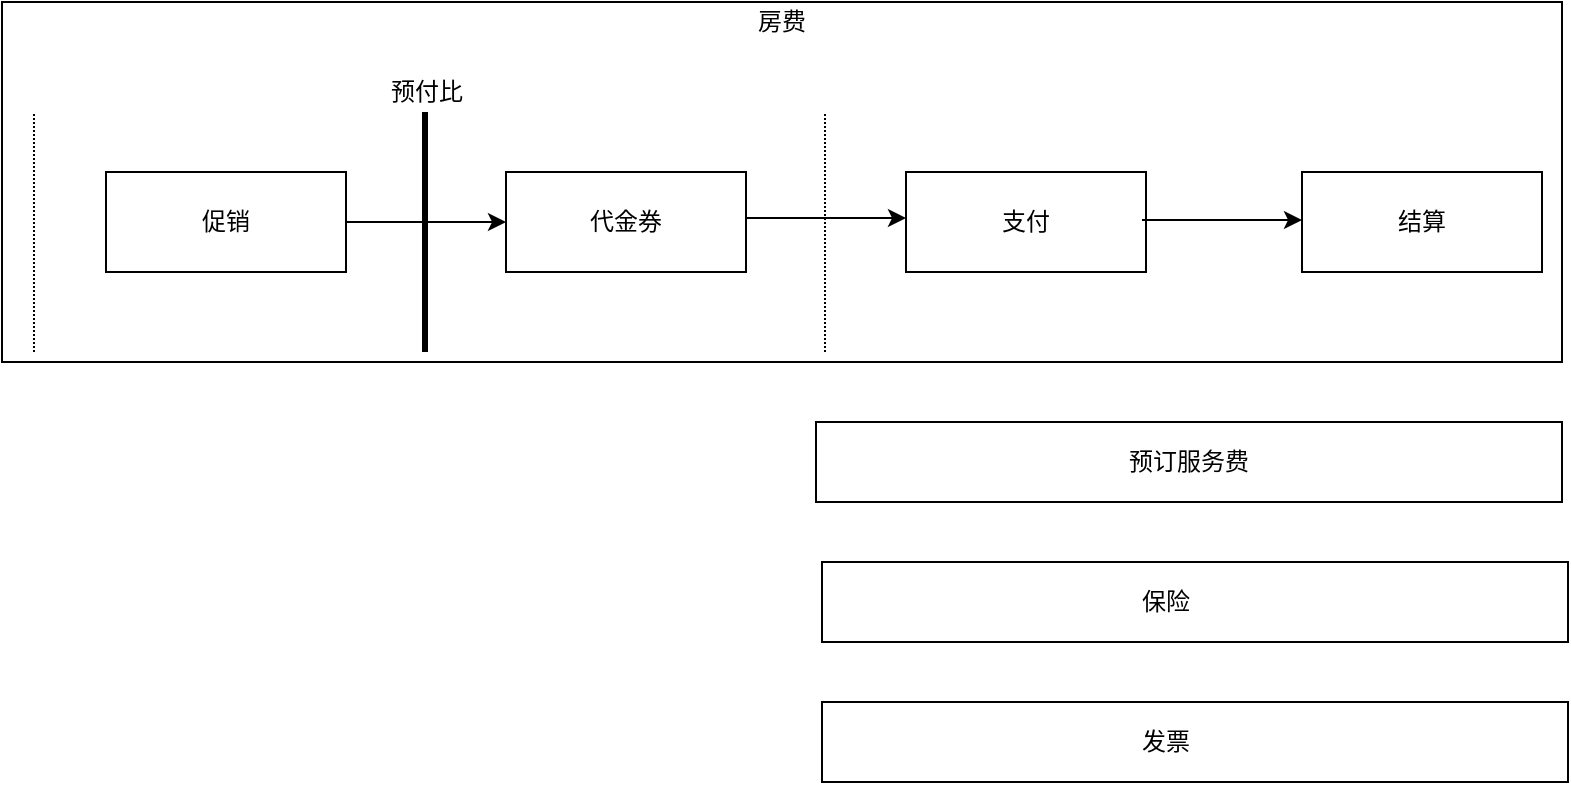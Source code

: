 <mxfile version="12.2.4" type="github" pages="1">
  <diagram id="00AGs9WIFjYDUy72hMxy" name="Page-1">
    <mxGraphModel dx="1412" dy="678" grid="1" gridSize="10" guides="1" tooltips="1" connect="1" arrows="1" fold="1" page="1" pageScale="1" pageWidth="827" pageHeight="1169" math="0" shadow="0">
      <root>
        <mxCell id="0"/>
        <mxCell id="1" parent="0"/>
        <mxCell id="SEsEHPRk8On-Nqwk6LlV-1" value="" style="rounded=0;whiteSpace=wrap;html=1;" vertex="1" parent="1">
          <mxGeometry x="20" y="50" width="780" height="180" as="geometry"/>
        </mxCell>
        <mxCell id="SEsEHPRk8On-Nqwk6LlV-2" value="促销" style="rounded=0;whiteSpace=wrap;html=1;" vertex="1" parent="1">
          <mxGeometry x="72" y="135" width="120" height="50" as="geometry"/>
        </mxCell>
        <mxCell id="SEsEHPRk8On-Nqwk6LlV-3" value="代金券" style="rounded=0;whiteSpace=wrap;html=1;" vertex="1" parent="1">
          <mxGeometry x="272" y="135" width="120" height="50" as="geometry"/>
        </mxCell>
        <mxCell id="SEsEHPRk8On-Nqwk6LlV-4" value="支付" style="rounded=0;whiteSpace=wrap;html=1;" vertex="1" parent="1">
          <mxGeometry x="472" y="135" width="120" height="50" as="geometry"/>
        </mxCell>
        <mxCell id="SEsEHPRk8On-Nqwk6LlV-5" value="" style="endArrow=classic;html=1;exitX=1;exitY=0.5;exitDx=0;exitDy=0;entryX=0;entryY=0.5;entryDx=0;entryDy=0;" edge="1" parent="1" source="SEsEHPRk8On-Nqwk6LlV-2" target="SEsEHPRk8On-Nqwk6LlV-3">
          <mxGeometry width="50" height="50" relative="1" as="geometry">
            <mxPoint x="202" y="265" as="sourcePoint"/>
            <mxPoint x="252" y="215" as="targetPoint"/>
          </mxGeometry>
        </mxCell>
        <mxCell id="SEsEHPRk8On-Nqwk6LlV-6" value="" style="endArrow=classic;html=1;exitX=1;exitY=0.5;exitDx=0;exitDy=0;entryX=0;entryY=0.5;entryDx=0;entryDy=0;" edge="1" parent="1">
          <mxGeometry width="50" height="50" relative="1" as="geometry">
            <mxPoint x="392" y="158" as="sourcePoint"/>
            <mxPoint x="472" y="158" as="targetPoint"/>
          </mxGeometry>
        </mxCell>
        <mxCell id="SEsEHPRk8On-Nqwk6LlV-7" value="" style="endArrow=none;html=1;dashed=1;dashPattern=1 1;" edge="1" parent="1">
          <mxGeometry width="50" height="50" relative="1" as="geometry">
            <mxPoint x="36" y="225" as="sourcePoint"/>
            <mxPoint x="36" y="105" as="targetPoint"/>
          </mxGeometry>
        </mxCell>
        <mxCell id="SEsEHPRk8On-Nqwk6LlV-8" value="" style="endArrow=none;html=1;strokeWidth=3;" edge="1" parent="1">
          <mxGeometry width="50" height="50" relative="1" as="geometry">
            <mxPoint x="231.5" y="225" as="sourcePoint"/>
            <mxPoint x="231.5" y="105" as="targetPoint"/>
          </mxGeometry>
        </mxCell>
        <mxCell id="SEsEHPRk8On-Nqwk6LlV-9" value="预付比" style="text;html=1;resizable=0;points=[];align=center;verticalAlign=middle;labelBackgroundColor=#ffffff;" vertex="1" connectable="0" parent="SEsEHPRk8On-Nqwk6LlV-8">
          <mxGeometry x="0.783" y="1" relative="1" as="geometry">
            <mxPoint x="1.5" y="-23" as="offset"/>
          </mxGeometry>
        </mxCell>
        <mxCell id="SEsEHPRk8On-Nqwk6LlV-10" value="" style="endArrow=none;html=1;dashed=1;dashPattern=1 1;" edge="1" parent="1">
          <mxGeometry width="50" height="50" relative="1" as="geometry">
            <mxPoint x="431.5" y="225" as="sourcePoint"/>
            <mxPoint x="431.5" y="105" as="targetPoint"/>
          </mxGeometry>
        </mxCell>
        <mxCell id="SEsEHPRk8On-Nqwk6LlV-11" value="结算" style="rounded=0;whiteSpace=wrap;html=1;" vertex="1" parent="1">
          <mxGeometry x="670" y="135" width="120" height="50" as="geometry"/>
        </mxCell>
        <mxCell id="SEsEHPRk8On-Nqwk6LlV-12" value="" style="endArrow=classic;html=1;exitX=1;exitY=0.5;exitDx=0;exitDy=0;entryX=0;entryY=0.5;entryDx=0;entryDy=0;" edge="1" parent="1">
          <mxGeometry width="50" height="50" relative="1" as="geometry">
            <mxPoint x="590" y="159" as="sourcePoint"/>
            <mxPoint x="670" y="159" as="targetPoint"/>
          </mxGeometry>
        </mxCell>
        <mxCell id="SEsEHPRk8On-Nqwk6LlV-13" value="" style="group" vertex="1" connectable="0" parent="1">
          <mxGeometry x="430" y="330" width="373" height="40" as="geometry"/>
        </mxCell>
        <mxCell id="SEsEHPRk8On-Nqwk6LlV-14" value="" style="rounded=0;whiteSpace=wrap;html=1;" vertex="1" parent="SEsEHPRk8On-Nqwk6LlV-13">
          <mxGeometry width="373" height="40" as="geometry"/>
        </mxCell>
        <mxCell id="SEsEHPRk8On-Nqwk6LlV-15" value="保险" style="text;html=1;strokeColor=none;fillColor=none;align=center;verticalAlign=middle;whiteSpace=wrap;rounded=0;" vertex="1" parent="SEsEHPRk8On-Nqwk6LlV-13">
          <mxGeometry x="151.5" y="10" width="40" height="20" as="geometry"/>
        </mxCell>
        <mxCell id="SEsEHPRk8On-Nqwk6LlV-16" value="" style="group" vertex="1" connectable="0" parent="1">
          <mxGeometry x="427" y="260" width="373" height="40" as="geometry"/>
        </mxCell>
        <mxCell id="SEsEHPRk8On-Nqwk6LlV-17" value="" style="rounded=0;whiteSpace=wrap;html=1;" vertex="1" parent="SEsEHPRk8On-Nqwk6LlV-16">
          <mxGeometry width="373" height="40" as="geometry"/>
        </mxCell>
        <mxCell id="SEsEHPRk8On-Nqwk6LlV-18" value="预订服务费" style="text;html=1;strokeColor=none;fillColor=none;align=center;verticalAlign=middle;whiteSpace=wrap;rounded=0;" vertex="1" parent="SEsEHPRk8On-Nqwk6LlV-16">
          <mxGeometry x="152" y="10" width="69" height="20" as="geometry"/>
        </mxCell>
        <mxCell id="SEsEHPRk8On-Nqwk6LlV-19" value="房费" style="text;html=1;strokeColor=none;fillColor=none;align=center;verticalAlign=middle;whiteSpace=wrap;rounded=0;" vertex="1" parent="1">
          <mxGeometry x="390" y="50" width="40" height="20" as="geometry"/>
        </mxCell>
        <mxCell id="SEsEHPRk8On-Nqwk6LlV-20" value="" style="group" vertex="1" connectable="0" parent="1">
          <mxGeometry x="430" y="400" width="373" height="40" as="geometry"/>
        </mxCell>
        <mxCell id="SEsEHPRk8On-Nqwk6LlV-21" value="" style="rounded=0;whiteSpace=wrap;html=1;" vertex="1" parent="SEsEHPRk8On-Nqwk6LlV-20">
          <mxGeometry width="373" height="40" as="geometry"/>
        </mxCell>
        <mxCell id="SEsEHPRk8On-Nqwk6LlV-22" value="发票" style="text;html=1;strokeColor=none;fillColor=none;align=center;verticalAlign=middle;whiteSpace=wrap;rounded=0;" vertex="1" parent="SEsEHPRk8On-Nqwk6LlV-20">
          <mxGeometry x="151.5" y="10" width="40" height="20" as="geometry"/>
        </mxCell>
      </root>
    </mxGraphModel>
  </diagram>
</mxfile>

